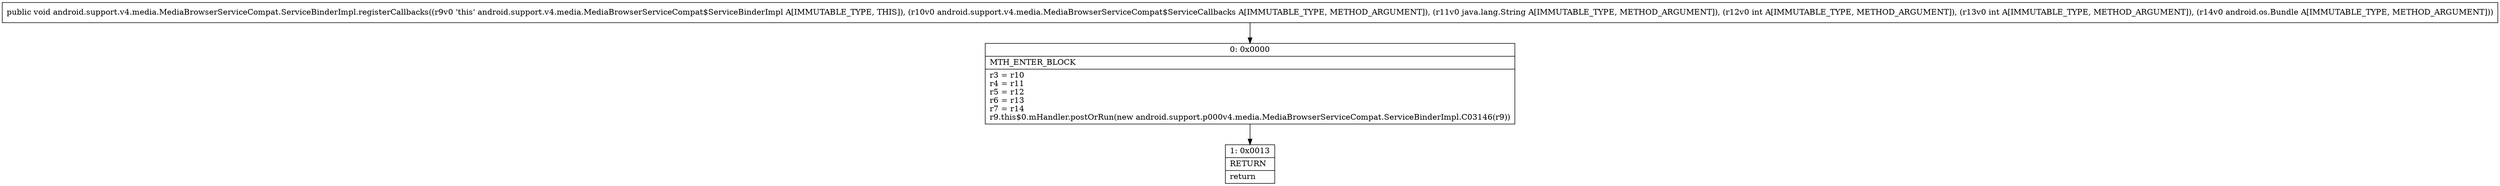 digraph "CFG forandroid.support.v4.media.MediaBrowserServiceCompat.ServiceBinderImpl.registerCallbacks(Landroid\/support\/v4\/media\/MediaBrowserServiceCompat$ServiceCallbacks;Ljava\/lang\/String;IILandroid\/os\/Bundle;)V" {
Node_0 [shape=record,label="{0\:\ 0x0000|MTH_ENTER_BLOCK\l|r3 = r10\lr4 = r11\lr5 = r12\lr6 = r13\lr7 = r14\lr9.this$0.mHandler.postOrRun(new android.support.p000v4.media.MediaBrowserServiceCompat.ServiceBinderImpl.C03146(r9))\l}"];
Node_1 [shape=record,label="{1\:\ 0x0013|RETURN\l|return\l}"];
MethodNode[shape=record,label="{public void android.support.v4.media.MediaBrowserServiceCompat.ServiceBinderImpl.registerCallbacks((r9v0 'this' android.support.v4.media.MediaBrowserServiceCompat$ServiceBinderImpl A[IMMUTABLE_TYPE, THIS]), (r10v0 android.support.v4.media.MediaBrowserServiceCompat$ServiceCallbacks A[IMMUTABLE_TYPE, METHOD_ARGUMENT]), (r11v0 java.lang.String A[IMMUTABLE_TYPE, METHOD_ARGUMENT]), (r12v0 int A[IMMUTABLE_TYPE, METHOD_ARGUMENT]), (r13v0 int A[IMMUTABLE_TYPE, METHOD_ARGUMENT]), (r14v0 android.os.Bundle A[IMMUTABLE_TYPE, METHOD_ARGUMENT])) }"];
MethodNode -> Node_0;
Node_0 -> Node_1;
}

